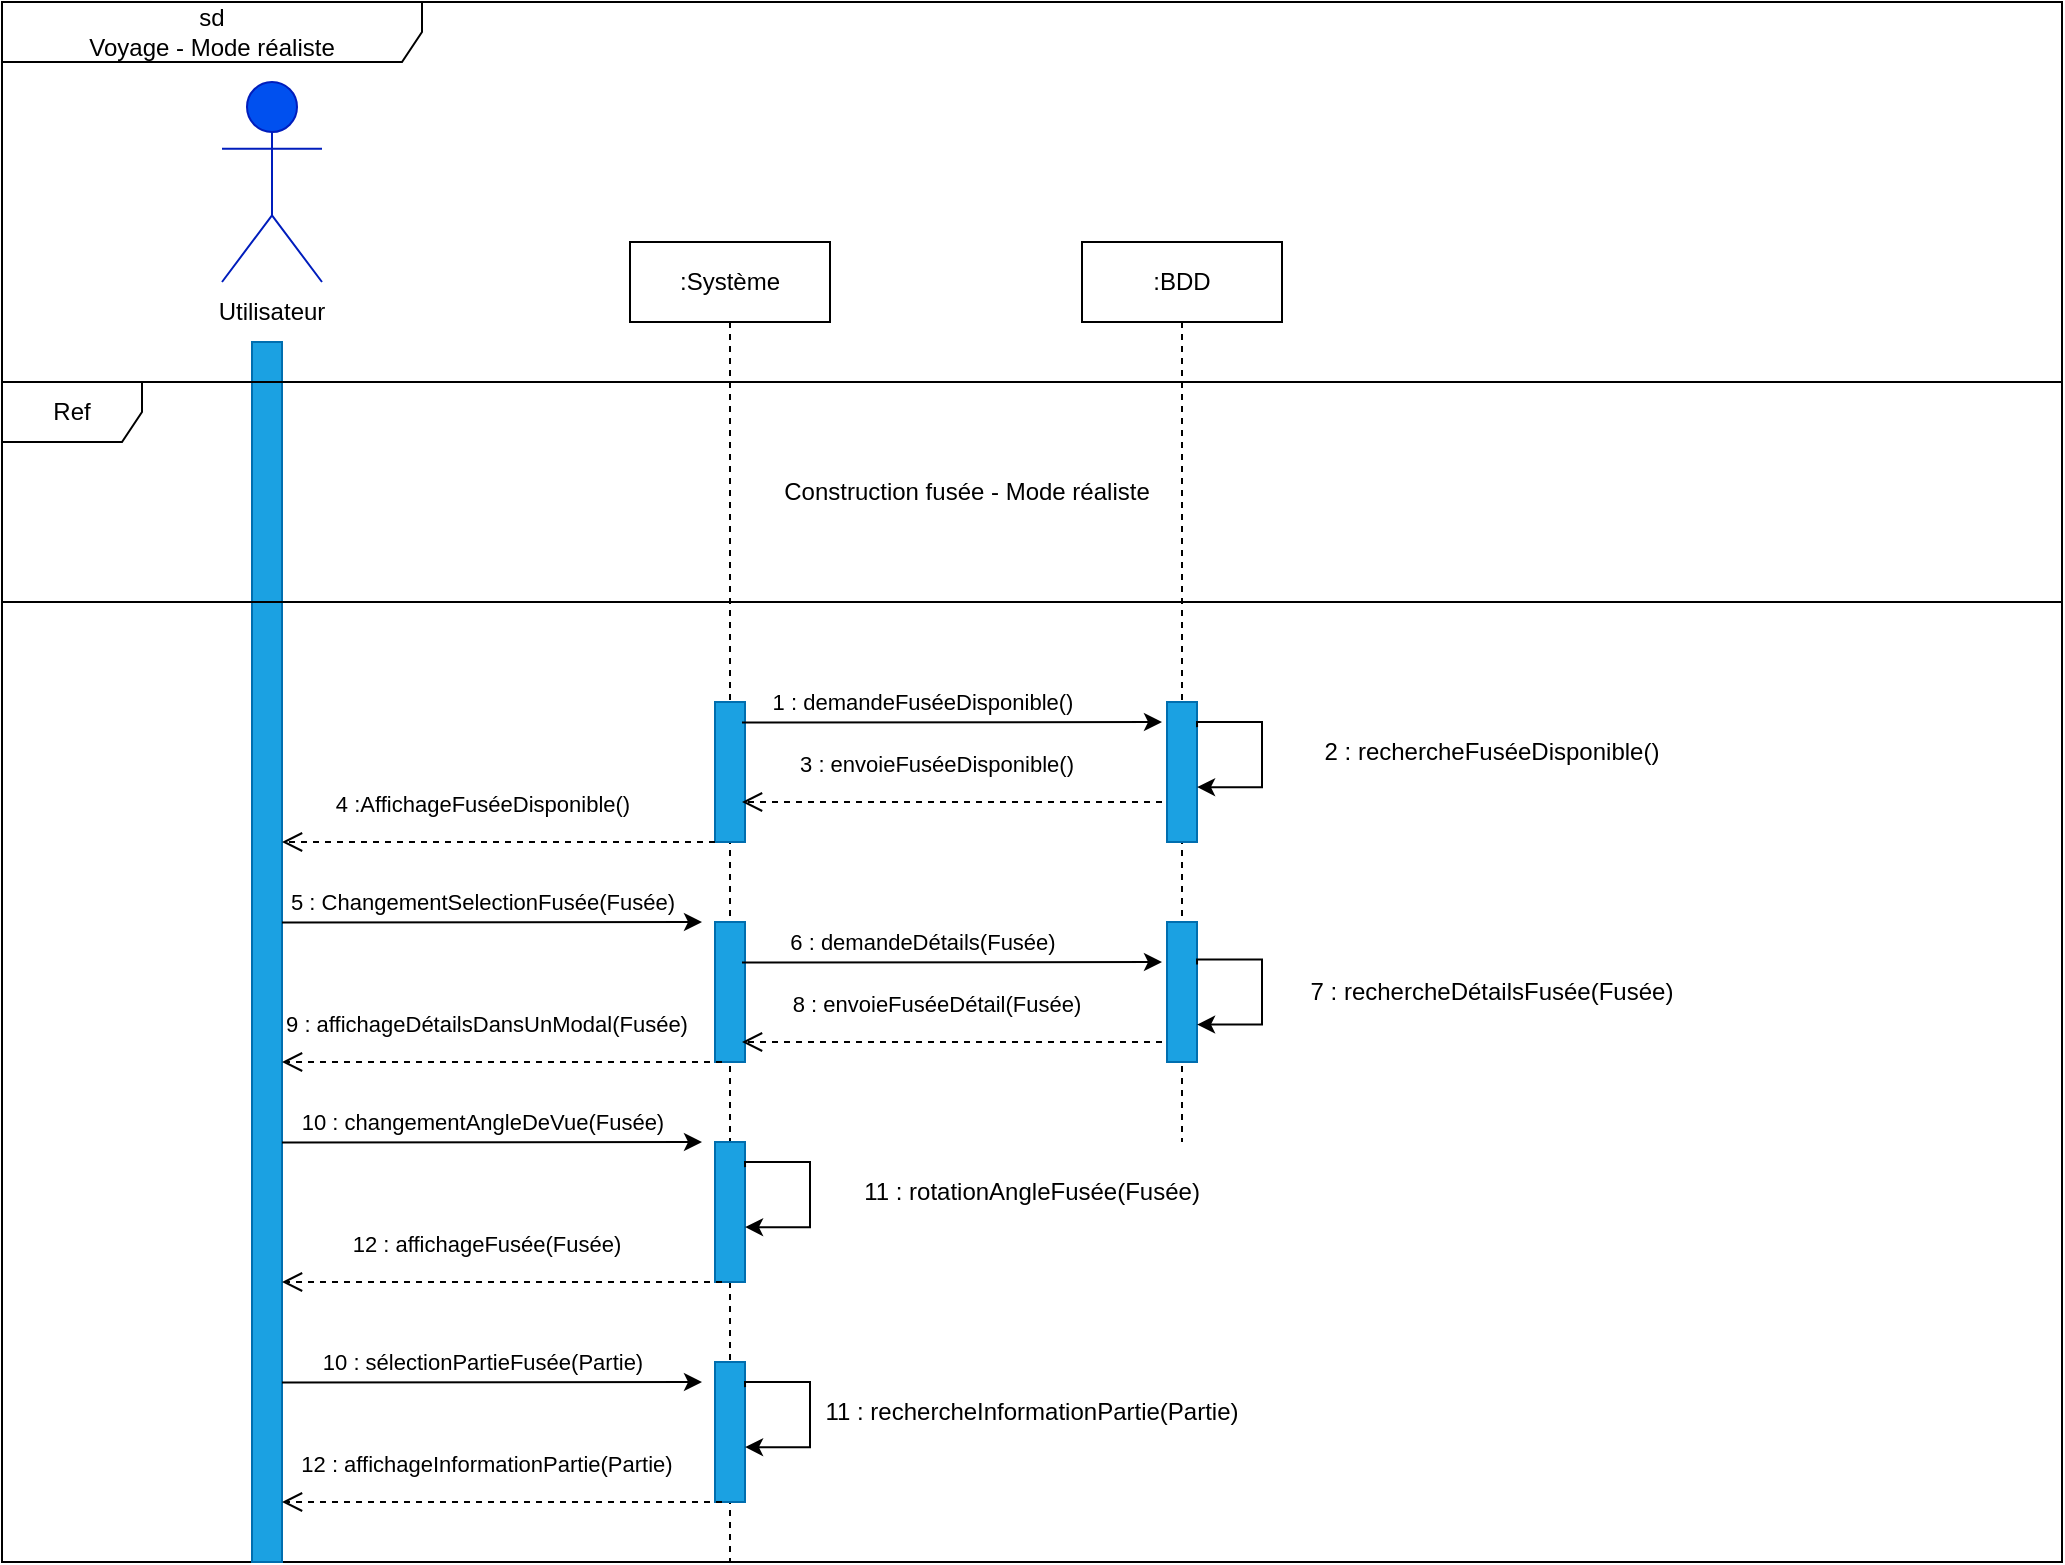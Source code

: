<mxfile version="20.6.0" type="device"><diagram id="M-pu-cOKjHEZvPsEpOY4" name="Page-1"><mxGraphModel dx="1296" dy="666" grid="1" gridSize="10" guides="1" tooltips="1" connect="1" arrows="1" fold="1" page="1" pageScale="1" pageWidth="827" pageHeight="1169" math="0" shadow="0"><root><mxCell id="0"/><mxCell id="1" parent="0"/><mxCell id="OMeM30PVV8WrVPDrTTRZ-74" value="sd &lt;br&gt;&lt;div class=&quot;markup-eYLPri messageContent-2t3eCI&quot; id=&quot;message-content-1046520012871049266&quot;&gt;Voyage - Mode réaliste&lt;br&gt;&lt;/div&gt;" style="shape=umlFrame;whiteSpace=wrap;html=1;width=210;height=30;" parent="1" vertex="1"><mxGeometry y="150" width="1030" height="780" as="geometry"/></mxCell><mxCell id="OMeM30PVV8WrVPDrTTRZ-1" value="&lt;b&gt;Utilisateur&lt;/b&gt;" style="shape=umlActor;verticalLabelPosition=bottom;verticalAlign=top;html=1;fillColor=#0050ef;fontColor=#ffffff;strokeColor=#001DBC;" parent="1" vertex="1"><mxGeometry x="110" y="190" width="50" height="100" as="geometry"/></mxCell><mxCell id="OMeM30PVV8WrVPDrTTRZ-2" value="Utilisateur" style="text;html=1;strokeColor=none;fillColor=none;align=center;verticalAlign=middle;whiteSpace=wrap;rounded=0;" parent="1" vertex="1"><mxGeometry x="105" y="290" width="60" height="30" as="geometry"/></mxCell><mxCell id="OMeM30PVV8WrVPDrTTRZ-3" value=":Système" style="shape=umlLifeline;perimeter=lifelinePerimeter;whiteSpace=wrap;html=1;container=1;collapsible=0;recursiveResize=0;outlineConnect=0;size=40;" parent="1" vertex="1"><mxGeometry x="314" y="270" width="100" height="660" as="geometry"/></mxCell><mxCell id="TaUc2MmarQRVEoHLihkq-80" value="" style="rounded=0;whiteSpace=wrap;html=1;fillColor=#1ba1e2;fontColor=#ffffff;strokeColor=#006EAF;" parent="OMeM30PVV8WrVPDrTTRZ-3" vertex="1"><mxGeometry x="42.5" y="230" width="15" height="70" as="geometry"/></mxCell><mxCell id="KTo7BGjT-xUTre3JB-S3-9" value="" style="rounded=0;whiteSpace=wrap;html=1;fillColor=#1ba1e2;fontColor=#ffffff;strokeColor=#006EAF;" vertex="1" parent="OMeM30PVV8WrVPDrTTRZ-3"><mxGeometry x="42.5" y="340" width="15" height="70" as="geometry"/></mxCell><mxCell id="KTo7BGjT-xUTre3JB-S3-25" value="" style="rounded=0;whiteSpace=wrap;html=1;fillColor=#1ba1e2;fontColor=#ffffff;strokeColor=#006EAF;" vertex="1" parent="OMeM30PVV8WrVPDrTTRZ-3"><mxGeometry x="42.5" y="450" width="15" height="70" as="geometry"/></mxCell><mxCell id="KTo7BGjT-xUTre3JB-S3-33" value="" style="rounded=0;whiteSpace=wrap;html=1;fillColor=#1ba1e2;fontColor=#ffffff;strokeColor=#006EAF;" vertex="1" parent="OMeM30PVV8WrVPDrTTRZ-3"><mxGeometry x="42.5" y="560" width="15" height="70" as="geometry"/></mxCell><mxCell id="KTo7BGjT-xUTre3JB-S3-35" style="edgeStyle=orthogonalEdgeStyle;rounded=0;orthogonalLoop=1;jettySize=auto;html=1;exitX=1;exitY=0.25;exitDx=0;exitDy=0;entryX=1;entryY=0.75;entryDx=0;entryDy=0;" edge="1" parent="OMeM30PVV8WrVPDrTTRZ-3"><mxGeometry relative="1" as="geometry"><Array as="points"><mxPoint x="58" y="570.04"/><mxPoint x="90" y="570.04"/><mxPoint x="90" y="603.04"/></Array><mxPoint x="57.53" y="572.56" as="sourcePoint"/><mxPoint x="57.53" y="602.56" as="targetPoint"/></mxGeometry></mxCell><mxCell id="KTo7BGjT-xUTre3JB-S3-28" style="edgeStyle=orthogonalEdgeStyle;rounded=0;orthogonalLoop=1;jettySize=auto;html=1;exitX=1;exitY=0.25;exitDx=0;exitDy=0;entryX=1;entryY=0.75;entryDx=0;entryDy=0;" edge="1" parent="OMeM30PVV8WrVPDrTTRZ-3"><mxGeometry relative="1" as="geometry"><Array as="points"><mxPoint x="58" y="460.04"/><mxPoint x="90" y="460.04"/><mxPoint x="90" y="493.04"/></Array><mxPoint x="57.53" y="462.56" as="sourcePoint"/><mxPoint x="57.53" y="492.56" as="targetPoint"/></mxGeometry></mxCell><mxCell id="OMeM30PVV8WrVPDrTTRZ-9" value="" style="rounded=0;whiteSpace=wrap;html=1;fillColor=#1ba1e2;fontColor=#ffffff;strokeColor=#006EAF;" parent="1" vertex="1"><mxGeometry x="125" y="320" width="15" height="610" as="geometry"/></mxCell><mxCell id="TaUc2MmarQRVEoHLihkq-58" value="Ref " style="shape=umlFrame;whiteSpace=wrap;html=1;width=70;height=30;fillStyle=auto;sketch=0;shadow=0;" parent="1" vertex="1"><mxGeometry y="340" width="1030" height="110" as="geometry"/></mxCell><mxCell id="TaUc2MmarQRVEoHLihkq-86" value="4 :AffichageFuséeDisponible() " style="html=1;verticalAlign=bottom;endArrow=open;dashed=1;endSize=8;rounded=0;exitX=0;exitY=1;exitDx=0;exitDy=0;" parent="1" edge="1"><mxGeometry x="0.076" y="-10" relative="1" as="geometry"><mxPoint x="356.5" y="570" as="sourcePoint"/><mxPoint x="140" y="570" as="targetPoint"/><mxPoint as="offset"/><Array as="points"><mxPoint x="340" y="570"/><mxPoint x="280" y="570"/><mxPoint x="260" y="570"/></Array></mxGeometry></mxCell><UserObject label="Construction fusée - Mode réaliste" placeholders="1" name="Variable" id="TaUc2MmarQRVEoHLihkq-103"><mxCell style="text;html=1;strokeColor=none;fillColor=none;align=center;verticalAlign=middle;whiteSpace=wrap;overflow=hidden;shadow=0;sketch=0;fillStyle=auto;" parent="1" vertex="1"><mxGeometry x="370" y="385" width="225" height="20" as="geometry"/></mxCell></UserObject><mxCell id="KTo7BGjT-xUTre3JB-S3-1" value=":BDD" style="shape=umlLifeline;perimeter=lifelinePerimeter;whiteSpace=wrap;html=1;container=1;collapsible=0;recursiveResize=0;outlineConnect=0;size=40;" vertex="1" parent="1"><mxGeometry x="540" y="270" width="100" height="450" as="geometry"/></mxCell><mxCell id="KTo7BGjT-xUTre3JB-S3-11" value="" style="rounded=0;whiteSpace=wrap;html=1;fillColor=#1ba1e2;fontColor=#ffffff;strokeColor=#006EAF;" vertex="1" parent="KTo7BGjT-xUTre3JB-S3-1"><mxGeometry x="42.5" y="340" width="15" height="70" as="geometry"/></mxCell><mxCell id="KTo7BGjT-xUTre3JB-S3-3" value="" style="rounded=0;whiteSpace=wrap;html=1;fillColor=#1ba1e2;fontColor=#ffffff;strokeColor=#006EAF;" vertex="1" parent="KTo7BGjT-xUTre3JB-S3-1"><mxGeometry x="42.5" y="230" width="15" height="70" as="geometry"/></mxCell><mxCell id="KTo7BGjT-xUTre3JB-S3-20" style="edgeStyle=orthogonalEdgeStyle;rounded=0;orthogonalLoop=1;jettySize=auto;html=1;exitX=1;exitY=0.25;exitDx=0;exitDy=0;entryX=1;entryY=0.75;entryDx=0;entryDy=0;" edge="1" parent="KTo7BGjT-xUTre3JB-S3-1"><mxGeometry relative="1" as="geometry"><Array as="points"><mxPoint x="58" y="240.04"/><mxPoint x="90" y="240.04"/><mxPoint x="90" y="273.04"/></Array><mxPoint x="57.53" y="242.56" as="sourcePoint"/><mxPoint x="57.53" y="272.56" as="targetPoint"/></mxGeometry></mxCell><mxCell id="KTo7BGjT-xUTre3JB-S3-5" style="edgeStyle=orthogonalEdgeStyle;rounded=0;orthogonalLoop=1;jettySize=auto;html=1;exitX=1;exitY=0.25;exitDx=0;exitDy=0;entryX=1;entryY=0.75;entryDx=0;entryDy=0;" edge="1" parent="KTo7BGjT-xUTre3JB-S3-1"><mxGeometry relative="1" as="geometry"><Array as="points"><mxPoint x="58" y="358.74"/><mxPoint x="90" y="358.74"/><mxPoint x="90" y="391.74"/></Array><mxPoint x="57.53" y="361.26" as="sourcePoint"/><mxPoint x="57.53" y="391.26" as="targetPoint"/></mxGeometry></mxCell><mxCell id="KTo7BGjT-xUTre3JB-S3-4" value="1 : demandeFuséeDisponible()" style="endArrow=classic;html=1;rounded=0;exitX=1;exitY=0.66;exitDx=0;exitDy=0;exitPerimeter=0;" edge="1" parent="1"><mxGeometry x="-0.143" y="10" width="50" height="50" relative="1" as="geometry"><mxPoint x="370" y="510.2" as="sourcePoint"/><mxPoint x="580" y="510" as="targetPoint"/><mxPoint as="offset"/></mxGeometry></mxCell><mxCell id="KTo7BGjT-xUTre3JB-S3-6" value="2 : rechercheFuséeDisponible()" style="text;html=1;strokeColor=none;fillColor=none;align=center;verticalAlign=middle;whiteSpace=wrap;rounded=0;" vertex="1" parent="1"><mxGeometry x="640" y="510" width="210" height="30" as="geometry"/></mxCell><mxCell id="KTo7BGjT-xUTre3JB-S3-7" value="3 : envoieFuséeDisponible() " style="html=1;verticalAlign=bottom;endArrow=open;dashed=1;endSize=8;rounded=0;" edge="1" parent="1"><mxGeometry x="0.076" y="-10" relative="1" as="geometry"><mxPoint x="580" y="550" as="sourcePoint"/><mxPoint x="370" y="550" as="targetPoint"/><mxPoint as="offset"/><Array as="points"><mxPoint x="560" y="550"/><mxPoint x="500" y="550"/><mxPoint x="480" y="550"/></Array></mxGeometry></mxCell><mxCell id="KTo7BGjT-xUTre3JB-S3-8" value="5 : ChangementSelectionFusée(Fusée)" style="endArrow=classic;html=1;rounded=0;exitX=1;exitY=0.66;exitDx=0;exitDy=0;exitPerimeter=0;" edge="1" parent="1"><mxGeometry x="-0.048" y="10" width="50" height="50" relative="1" as="geometry"><mxPoint x="140" y="610.2" as="sourcePoint"/><mxPoint x="350" y="610" as="targetPoint"/><mxPoint as="offset"/></mxGeometry></mxCell><mxCell id="KTo7BGjT-xUTre3JB-S3-10" value="6 : demandeDétails(Fusée)" style="endArrow=classic;html=1;rounded=0;exitX=1;exitY=0.66;exitDx=0;exitDy=0;exitPerimeter=0;" edge="1" parent="1"><mxGeometry x="-0.143" y="10" width="50" height="50" relative="1" as="geometry"><mxPoint x="370" y="630.2" as="sourcePoint"/><mxPoint x="580" y="630" as="targetPoint"/><mxPoint as="offset"/></mxGeometry></mxCell><mxCell id="KTo7BGjT-xUTre3JB-S3-21" value="7 : rechercheDétailsFusée(Fusée)" style="text;html=1;strokeColor=none;fillColor=none;align=center;verticalAlign=middle;whiteSpace=wrap;rounded=0;" vertex="1" parent="1"><mxGeometry x="640" y="630" width="210" height="30" as="geometry"/></mxCell><mxCell id="KTo7BGjT-xUTre3JB-S3-22" value="8 : envoieFuséeDétail(Fusée) " style="html=1;verticalAlign=bottom;endArrow=open;dashed=1;endSize=8;rounded=0;" edge="1" parent="1"><mxGeometry x="0.076" y="-10" relative="1" as="geometry"><mxPoint x="580" y="670" as="sourcePoint"/><mxPoint x="370" y="670" as="targetPoint"/><mxPoint as="offset"/><Array as="points"><mxPoint x="560" y="670"/><mxPoint x="500" y="670"/><mxPoint x="480" y="670"/></Array></mxGeometry></mxCell><mxCell id="KTo7BGjT-xUTre3JB-S3-24" value="9 : affichageDétailsDansUnModal(Fusée) " style="html=1;verticalAlign=bottom;endArrow=open;dashed=1;endSize=8;rounded=0;" edge="1" parent="1"><mxGeometry x="0.076" y="-10" relative="1" as="geometry"><mxPoint x="360" y="680" as="sourcePoint"/><mxPoint x="140" y="680" as="targetPoint"/><mxPoint as="offset"/><Array as="points"><mxPoint x="340" y="680"/><mxPoint x="280" y="680"/><mxPoint x="260" y="680"/></Array></mxGeometry></mxCell><mxCell id="KTo7BGjT-xUTre3JB-S3-26" value="10 : changementAngleDeVue(Fusée)" style="endArrow=classic;html=1;rounded=0;exitX=1;exitY=0.66;exitDx=0;exitDy=0;exitPerimeter=0;" edge="1" parent="1"><mxGeometry x="-0.048" y="10" width="50" height="50" relative="1" as="geometry"><mxPoint x="140" y="720.2" as="sourcePoint"/><mxPoint x="350" y="720" as="targetPoint"/><mxPoint as="offset"/></mxGeometry></mxCell><mxCell id="KTo7BGjT-xUTre3JB-S3-29" value="11 : rotationAngleFusée(Fusée)" style="text;html=1;strokeColor=none;fillColor=none;align=center;verticalAlign=middle;whiteSpace=wrap;rounded=0;" vertex="1" parent="1"><mxGeometry x="410" y="730" width="210" height="30" as="geometry"/></mxCell><mxCell id="KTo7BGjT-xUTre3JB-S3-32" value="12 : affichageFusée(Fusée) " style="html=1;verticalAlign=bottom;endArrow=open;dashed=1;endSize=8;rounded=0;" edge="1" parent="1"><mxGeometry x="0.076" y="-10" relative="1" as="geometry"><mxPoint x="360" y="790" as="sourcePoint"/><mxPoint x="140" y="790" as="targetPoint"/><mxPoint as="offset"/><Array as="points"><mxPoint x="340" y="790"/><mxPoint x="280" y="790"/><mxPoint x="260" y="790"/></Array></mxGeometry></mxCell><mxCell id="KTo7BGjT-xUTre3JB-S3-34" value="10 : sélectionPartieFusée(Partie)" style="endArrow=classic;html=1;rounded=0;exitX=1;exitY=0.66;exitDx=0;exitDy=0;exitPerimeter=0;" edge="1" parent="1"><mxGeometry x="-0.048" y="10" width="50" height="50" relative="1" as="geometry"><mxPoint x="140" y="840.2" as="sourcePoint"/><mxPoint x="350" y="840" as="targetPoint"/><mxPoint as="offset"/></mxGeometry></mxCell><mxCell id="KTo7BGjT-xUTre3JB-S3-36" value="11 : rechercheInformationPartie(Partie)" style="text;html=1;strokeColor=none;fillColor=none;align=center;verticalAlign=middle;whiteSpace=wrap;rounded=0;" vertex="1" parent="1"><mxGeometry x="410" y="840" width="210" height="30" as="geometry"/></mxCell><mxCell id="KTo7BGjT-xUTre3JB-S3-37" value="12 : affichageInformationPartie(Partie) " style="html=1;verticalAlign=bottom;endArrow=open;dashed=1;endSize=8;rounded=0;" edge="1" parent="1"><mxGeometry x="0.076" y="-10" relative="1" as="geometry"><mxPoint x="360" y="900" as="sourcePoint"/><mxPoint x="140" y="900" as="targetPoint"/><mxPoint as="offset"/><Array as="points"><mxPoint x="340" y="900"/><mxPoint x="280" y="900"/><mxPoint x="260" y="900"/></Array></mxGeometry></mxCell></root></mxGraphModel></diagram></mxfile>